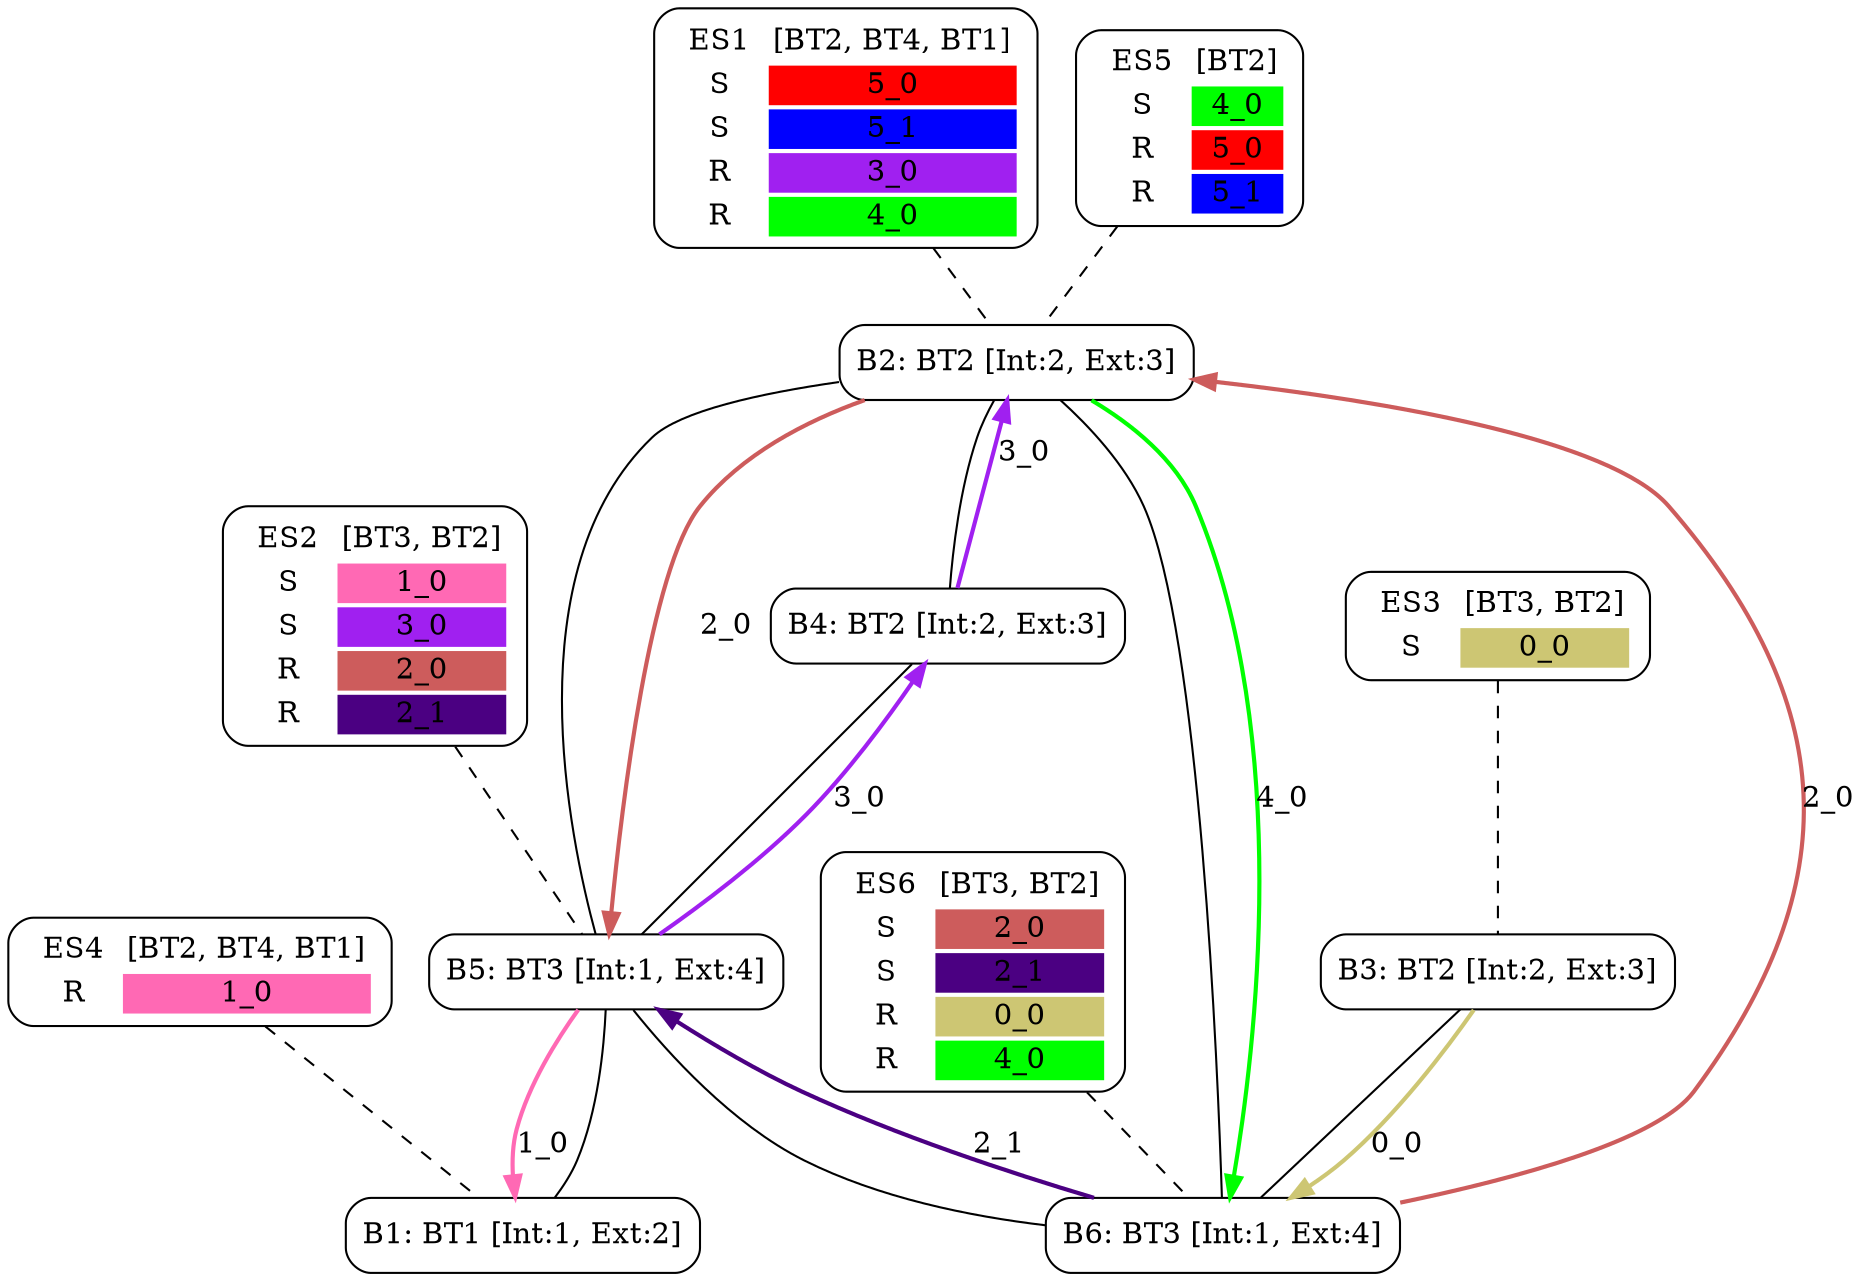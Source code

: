 digraph network {
  ES1 [ label=<<TABLE  BORDER="0"><TR> <TD ALIGN="CENTER" BORDER="0"> ES1 </TD> <TD>[BT2, BT4, BT1]</TD> </TR><TR><TD>S</TD><TD BGCOLOR="red">5_0</TD></TR>
<TR><TD>S</TD><TD BGCOLOR="blue">5_1</TD></TR>
<TR><TD>R</TD><TD BGCOLOR="purple">3_0</TD></TR>
<TR><TD>R</TD><TD BGCOLOR="green">4_0</TD></TR>
</TABLE>> shape="box" style="rounded" ];
  ES2 [ label=<<TABLE  BORDER="0"><TR> <TD ALIGN="CENTER" BORDER="0"> ES2 </TD> <TD>[BT3, BT2]</TD> </TR><TR><TD>S</TD><TD BGCOLOR="hotpink">1_0</TD></TR>
<TR><TD>S</TD><TD BGCOLOR="purple">3_0</TD></TR>
<TR><TD>R</TD><TD BGCOLOR="indianred">2_0</TD></TR>
<TR><TD>R</TD><TD BGCOLOR="indigo">2_1</TD></TR>
</TABLE>> shape="box" style="rounded" ];
  ES3 [ label=<<TABLE  BORDER="0"><TR> <TD ALIGN="CENTER" BORDER="0"> ES3 </TD> <TD>[BT3, BT2]</TD> </TR><TR><TD>S</TD><TD BGCOLOR="khaki3">0_0</TD></TR>
</TABLE>> shape="box" style="rounded" ];
  ES4 [ label=<<TABLE  BORDER="0"><TR> <TD ALIGN="CENTER" BORDER="0"> ES4 </TD> <TD>[BT2, BT4, BT1]</TD> </TR><TR><TD>R</TD><TD BGCOLOR="hotpink">1_0</TD></TR>
</TABLE>> shape="box" style="rounded" ];
  ES5 [ label=<<TABLE  BORDER="0"><TR> <TD ALIGN="CENTER" BORDER="0"> ES5 </TD> <TD>[BT2]</TD> </TR><TR><TD>S</TD><TD BGCOLOR="green">4_0</TD></TR>
<TR><TD>R</TD><TD BGCOLOR="red">5_0</TD></TR>
<TR><TD>R</TD><TD BGCOLOR="blue">5_1</TD></TR>
</TABLE>> shape="box" style="rounded" ];
  ES6 [ label=<<TABLE  BORDER="0"><TR> <TD ALIGN="CENTER" BORDER="0"> ES6 </TD> <TD>[BT3, BT2]</TD> </TR><TR><TD>S</TD><TD BGCOLOR="indianred">2_0</TD></TR>
<TR><TD>S</TD><TD BGCOLOR="indigo">2_1</TD></TR>
<TR><TD>R</TD><TD BGCOLOR="khaki3">0_0</TD></TR>
<TR><TD>R</TD><TD BGCOLOR="green">4_0</TD></TR>
</TABLE>> shape="box" style="rounded" ];
  B1 [ label="B1: BT1 [Int:1, Ext:2]" shape="box" style="rounded" ];
  B2 [ label="B2: BT2 [Int:2, Ext:3]" shape="box" style="rounded" ];
  B3 [ label="B3: BT2 [Int:2, Ext:3]" shape="box" style="rounded" ];
  B4 [ label="B4: BT2 [Int:2, Ext:3]" shape="box" style="rounded" ];
  B5 [ label="B5: BT3 [Int:1, Ext:4]" shape="box" style="rounded" ];
  B6 [ label="B6: BT3 [Int:1, Ext:4]" shape="box" style="rounded" ];
  ES1 -> B2 [ style="dashed" arrowhead="none" ];
  ES2 -> B5 [ style="dashed" arrowhead="none" ];
  ES3 -> B3 [ style="dashed" arrowhead="none" ];
  ES4 -> B1 [ style="dashed" arrowhead="none" ];
  ES5 -> B2 [ style="dashed" arrowhead="none" ];
  ES6 -> B6 [ style="dashed" arrowhead="none" ];
  B1 -> B5 [ arrowhead="none" ];
  B2 -> B4 [ arrowhead="none" ];
  B2 -> B5 [ arrowhead="none" ];
  B2 -> B6 [ arrowhead="none" ];
  B3 -> B6 [ arrowhead="none" ];
  B4 -> B5 [ arrowhead="none" ];
  B5 -> B6 [ arrowhead="none" ];
  B3 -> B6 [ label="0_0" color="khaki3" style="bold" ];
  B5 -> B1 [ label="1_0" color="hotpink" style="bold" ];
  B6 -> B2 [ label="2_0" color="indianred" style="bold" ];
  B2 -> B5 [ label="2_0" color="indianred" style="bold" ];
  B6 -> B5 [ label="2_1" color="indigo" style="bold" ];
  B5 -> B4 [ label="3_0" color="purple" style="bold" ];
  B4 -> B2 [ label="3_0" color="purple" style="bold" ];
  B2 -> B6 [ label="4_0" color="green" style="bold" ];
}
